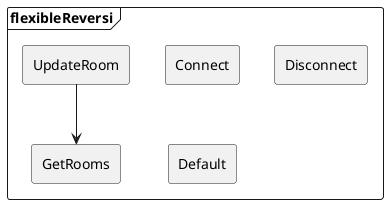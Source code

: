 @startuml lambda_relations

frame flexibleReversi {
    agent Connect
    agent Disconnect
    agent Default
    agent GetRooms
    agent UpdateRoom

    UpdateRoom --> GetRooms
}

@enduml
